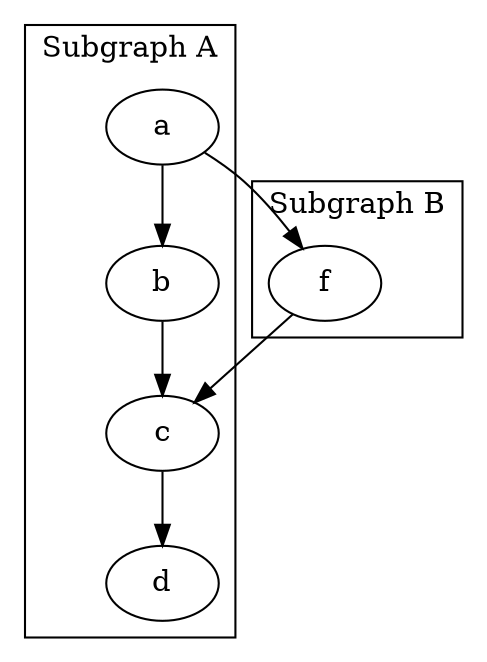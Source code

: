 digraph { 
		subgraph cluster_0 {
			label="Subgraph A";
			a -> b;
			b -> c;
			c -> d;
		}
		
		subgraph cluster_1 {
			label="Subgraph B";
			a -> f;
			f -> c;
		}
	}